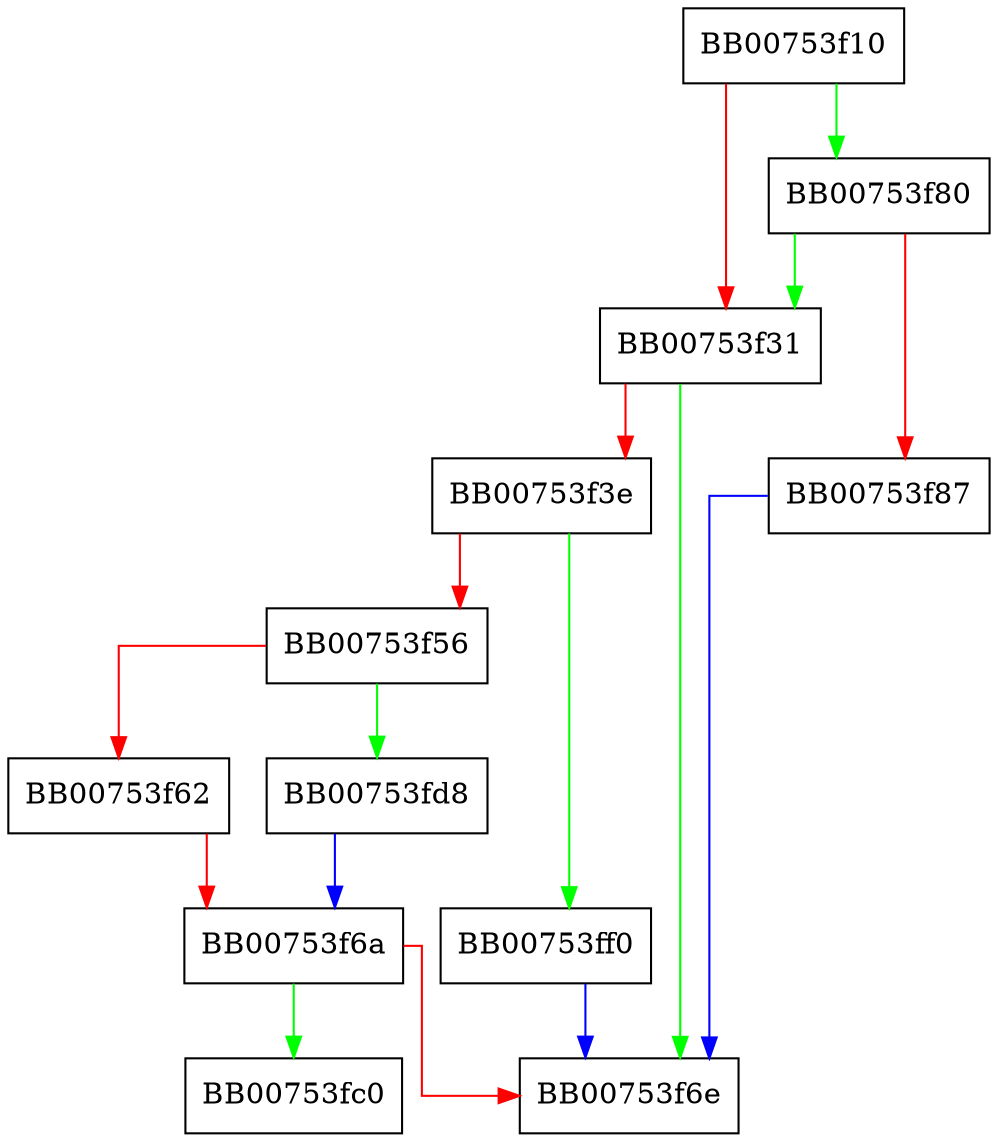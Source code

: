 digraph pkey_ec_keygen {
  node [shape="box"];
  graph [splines=ortho];
  BB00753f10 -> BB00753f80 [color="green"];
  BB00753f10 -> BB00753f31 [color="red"];
  BB00753f31 -> BB00753f6e [color="green"];
  BB00753f31 -> BB00753f3e [color="red"];
  BB00753f3e -> BB00753ff0 [color="green"];
  BB00753f3e -> BB00753f56 [color="red"];
  BB00753f56 -> BB00753fd8 [color="green"];
  BB00753f56 -> BB00753f62 [color="red"];
  BB00753f62 -> BB00753f6a [color="red"];
  BB00753f6a -> BB00753fc0 [color="green"];
  BB00753f6a -> BB00753f6e [color="red"];
  BB00753f80 -> BB00753f31 [color="green"];
  BB00753f80 -> BB00753f87 [color="red"];
  BB00753f87 -> BB00753f6e [color="blue"];
  BB00753fd8 -> BB00753f6a [color="blue"];
  BB00753ff0 -> BB00753f6e [color="blue"];
}
